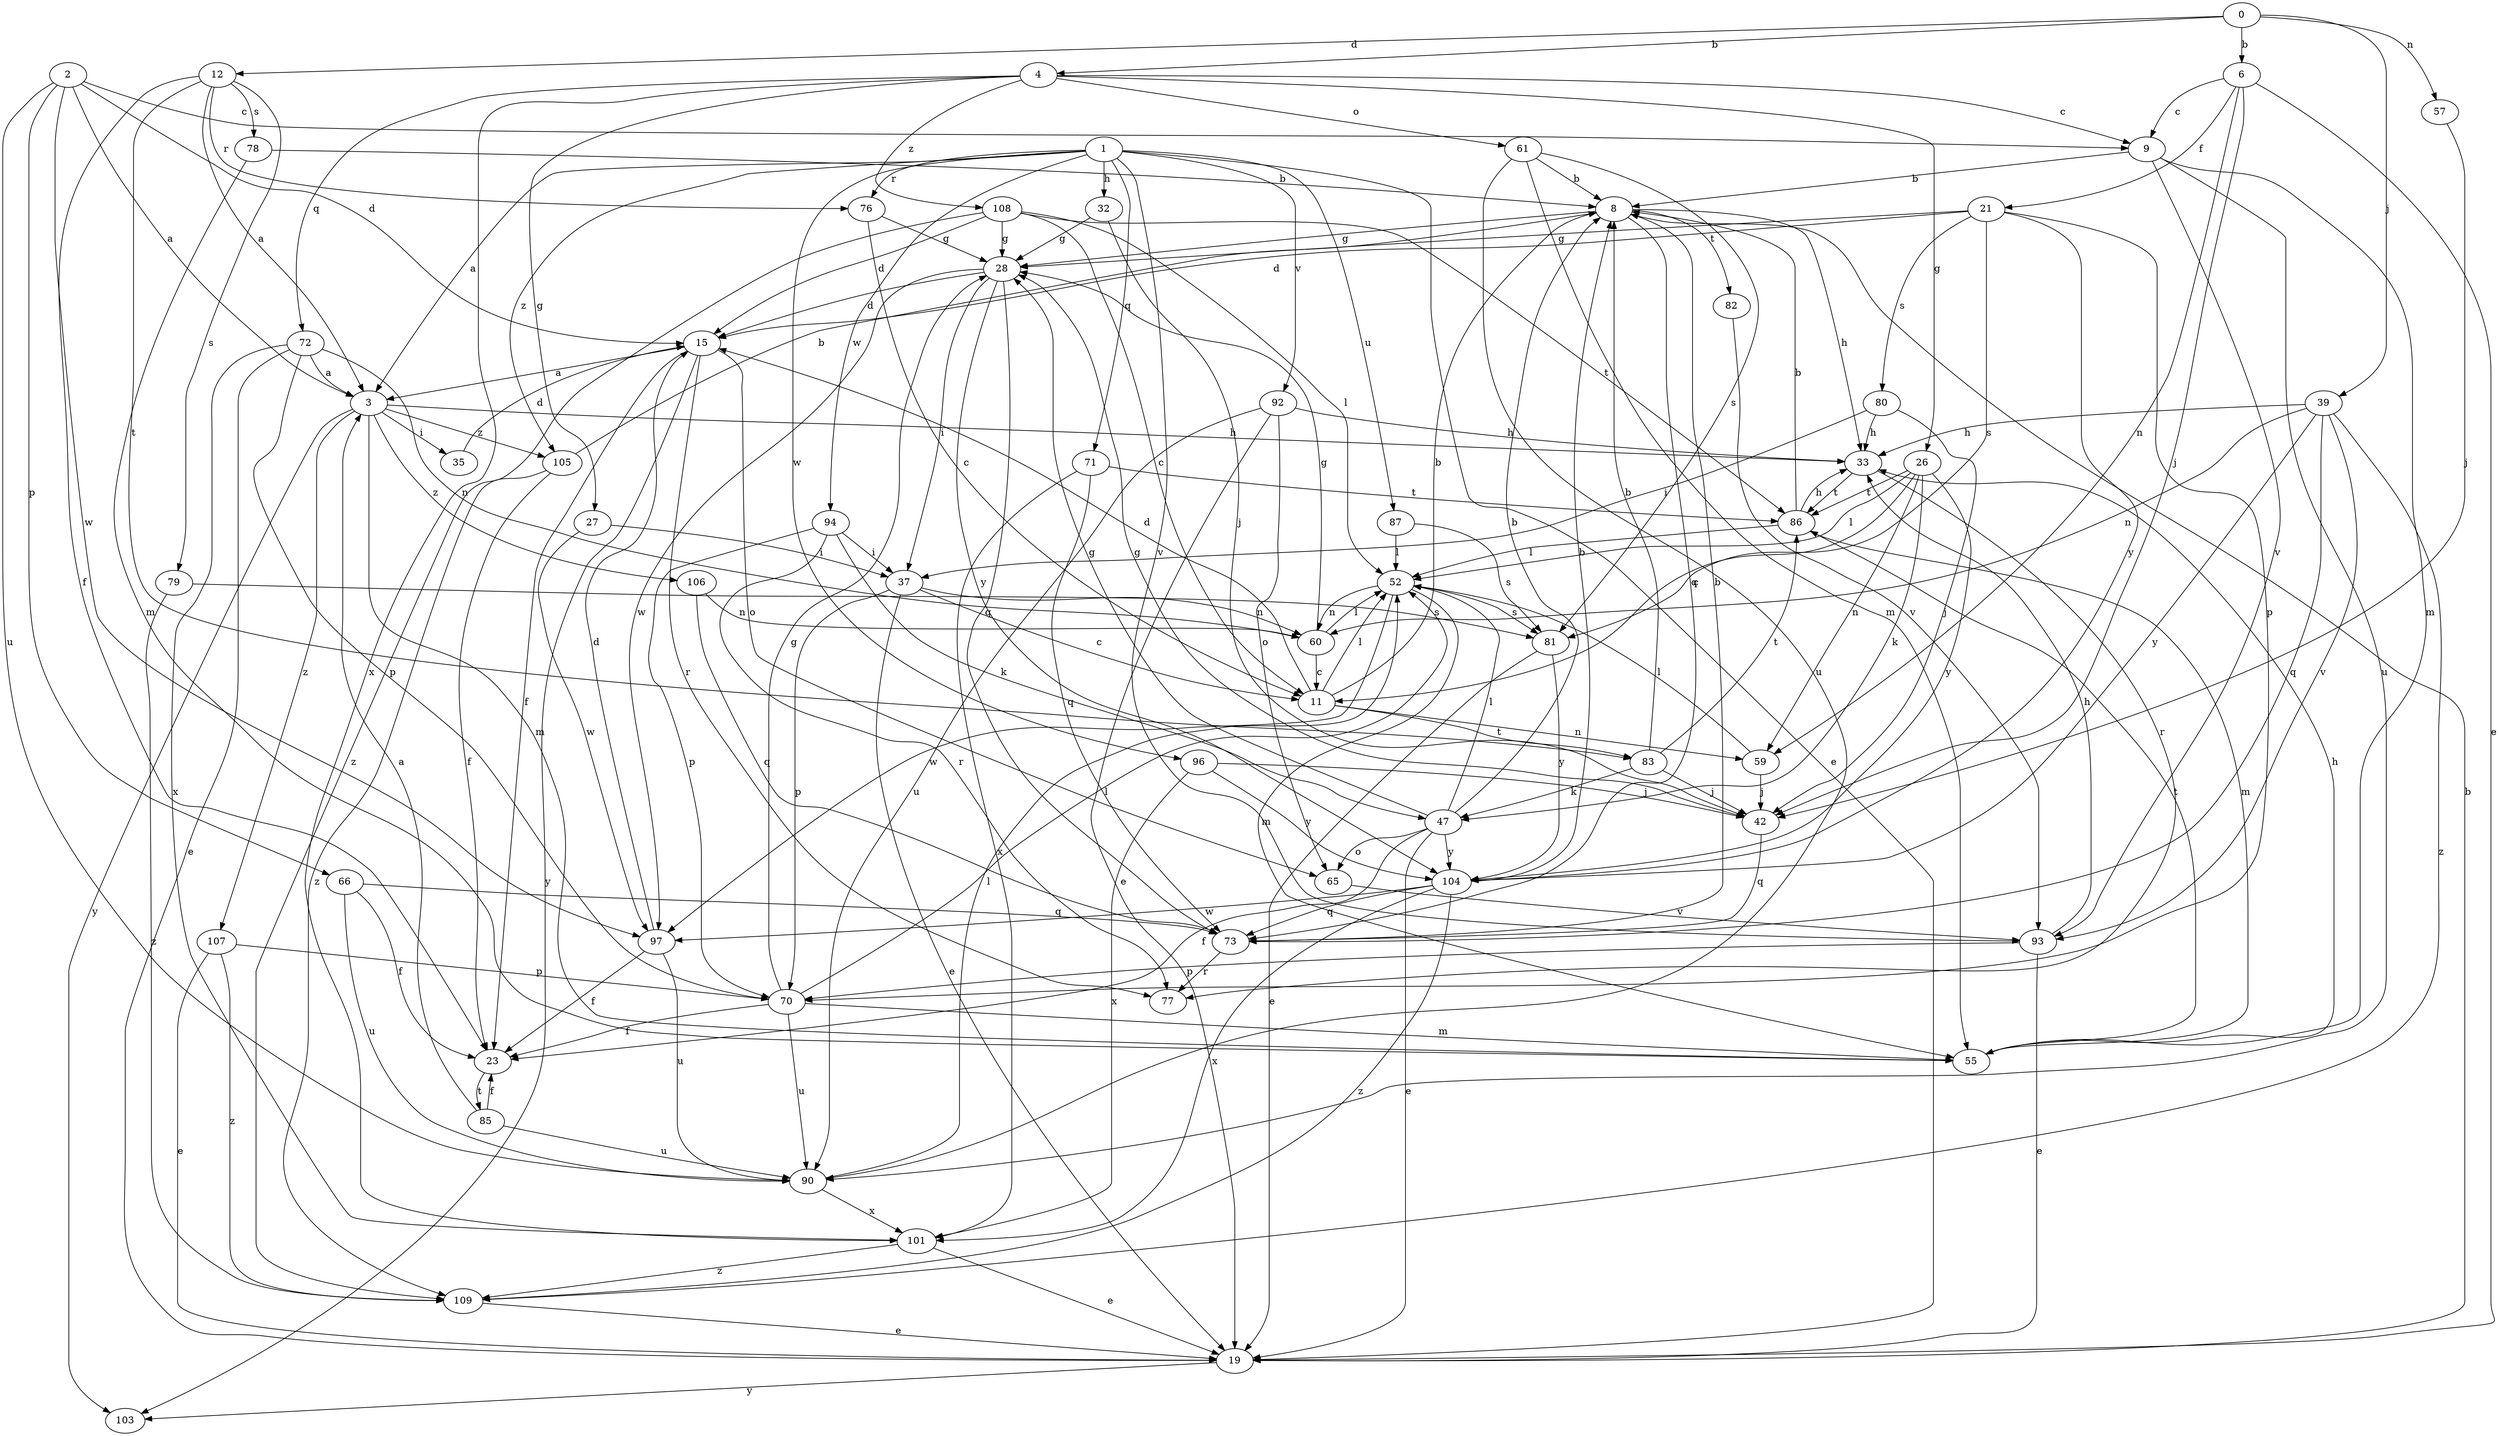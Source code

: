 strict digraph  {
0;
1;
2;
3;
4;
6;
8;
9;
11;
12;
15;
19;
21;
23;
26;
27;
28;
32;
33;
35;
37;
39;
42;
47;
52;
55;
57;
59;
60;
61;
65;
66;
70;
71;
72;
73;
76;
77;
78;
79;
80;
81;
82;
83;
85;
86;
87;
90;
92;
93;
94;
96;
97;
101;
103;
104;
105;
106;
107;
108;
109;
0 -> 4  [label=b];
0 -> 6  [label=b];
0 -> 12  [label=d];
0 -> 39  [label=j];
0 -> 57  [label=n];
1 -> 3  [label=a];
1 -> 19  [label=e];
1 -> 32  [label=h];
1 -> 71  [label=q];
1 -> 76  [label=r];
1 -> 87  [label=u];
1 -> 92  [label=v];
1 -> 93  [label=v];
1 -> 94  [label=w];
1 -> 96  [label=w];
1 -> 105  [label=z];
2 -> 3  [label=a];
2 -> 9  [label=c];
2 -> 15  [label=d];
2 -> 66  [label=p];
2 -> 90  [label=u];
2 -> 97  [label=w];
3 -> 33  [label=h];
3 -> 35  [label=i];
3 -> 55  [label=m];
3 -> 103  [label=y];
3 -> 105  [label=z];
3 -> 106  [label=z];
3 -> 107  [label=z];
4 -> 9  [label=c];
4 -> 26  [label=g];
4 -> 27  [label=g];
4 -> 61  [label=o];
4 -> 72  [label=q];
4 -> 101  [label=x];
4 -> 108  [label=z];
6 -> 9  [label=c];
6 -> 19  [label=e];
6 -> 21  [label=f];
6 -> 42  [label=j];
6 -> 59  [label=n];
8 -> 28  [label=g];
8 -> 33  [label=h];
8 -> 73  [label=q];
8 -> 82  [label=t];
9 -> 8  [label=b];
9 -> 55  [label=m];
9 -> 90  [label=u];
9 -> 93  [label=v];
11 -> 8  [label=b];
11 -> 15  [label=d];
11 -> 52  [label=l];
11 -> 59  [label=n];
11 -> 83  [label=t];
12 -> 3  [label=a];
12 -> 23  [label=f];
12 -> 76  [label=r];
12 -> 78  [label=s];
12 -> 79  [label=s];
12 -> 83  [label=t];
15 -> 3  [label=a];
15 -> 23  [label=f];
15 -> 65  [label=o];
15 -> 77  [label=r];
15 -> 103  [label=y];
19 -> 8  [label=b];
19 -> 103  [label=y];
21 -> 15  [label=d];
21 -> 28  [label=g];
21 -> 70  [label=p];
21 -> 80  [label=s];
21 -> 81  [label=s];
21 -> 104  [label=y];
23 -> 85  [label=t];
26 -> 11  [label=c];
26 -> 47  [label=k];
26 -> 52  [label=l];
26 -> 59  [label=n];
26 -> 86  [label=t];
26 -> 104  [label=y];
27 -> 37  [label=i];
27 -> 97  [label=w];
28 -> 15  [label=d];
28 -> 37  [label=i];
28 -> 73  [label=q];
28 -> 97  [label=w];
28 -> 104  [label=y];
32 -> 28  [label=g];
32 -> 42  [label=j];
33 -> 77  [label=r];
33 -> 86  [label=t];
35 -> 15  [label=d];
37 -> 11  [label=c];
37 -> 19  [label=e];
37 -> 60  [label=n];
37 -> 70  [label=p];
39 -> 33  [label=h];
39 -> 60  [label=n];
39 -> 73  [label=q];
39 -> 93  [label=v];
39 -> 104  [label=y];
39 -> 109  [label=z];
42 -> 28  [label=g];
42 -> 73  [label=q];
47 -> 8  [label=b];
47 -> 19  [label=e];
47 -> 23  [label=f];
47 -> 28  [label=g];
47 -> 52  [label=l];
47 -> 65  [label=o];
47 -> 104  [label=y];
52 -> 55  [label=m];
52 -> 60  [label=n];
52 -> 81  [label=s];
52 -> 97  [label=w];
55 -> 33  [label=h];
55 -> 86  [label=t];
57 -> 42  [label=j];
59 -> 42  [label=j];
59 -> 52  [label=l];
60 -> 11  [label=c];
60 -> 28  [label=g];
60 -> 52  [label=l];
61 -> 8  [label=b];
61 -> 55  [label=m];
61 -> 81  [label=s];
61 -> 90  [label=u];
65 -> 93  [label=v];
66 -> 23  [label=f];
66 -> 73  [label=q];
66 -> 90  [label=u];
70 -> 23  [label=f];
70 -> 28  [label=g];
70 -> 52  [label=l];
70 -> 55  [label=m];
70 -> 90  [label=u];
71 -> 73  [label=q];
71 -> 86  [label=t];
71 -> 101  [label=x];
72 -> 3  [label=a];
72 -> 19  [label=e];
72 -> 60  [label=n];
72 -> 70  [label=p];
72 -> 101  [label=x];
73 -> 8  [label=b];
73 -> 77  [label=r];
76 -> 11  [label=c];
76 -> 28  [label=g];
78 -> 8  [label=b];
78 -> 55  [label=m];
79 -> 81  [label=s];
79 -> 109  [label=z];
80 -> 33  [label=h];
80 -> 37  [label=i];
80 -> 42  [label=j];
81 -> 19  [label=e];
81 -> 104  [label=y];
82 -> 93  [label=v];
83 -> 8  [label=b];
83 -> 42  [label=j];
83 -> 47  [label=k];
83 -> 86  [label=t];
85 -> 3  [label=a];
85 -> 23  [label=f];
85 -> 90  [label=u];
86 -> 8  [label=b];
86 -> 33  [label=h];
86 -> 52  [label=l];
86 -> 55  [label=m];
87 -> 52  [label=l];
87 -> 81  [label=s];
90 -> 52  [label=l];
90 -> 101  [label=x];
92 -> 19  [label=e];
92 -> 33  [label=h];
92 -> 65  [label=o];
92 -> 90  [label=u];
93 -> 19  [label=e];
93 -> 33  [label=h];
93 -> 70  [label=p];
94 -> 37  [label=i];
94 -> 47  [label=k];
94 -> 70  [label=p];
94 -> 77  [label=r];
96 -> 42  [label=j];
96 -> 101  [label=x];
96 -> 104  [label=y];
97 -> 15  [label=d];
97 -> 23  [label=f];
97 -> 90  [label=u];
101 -> 19  [label=e];
101 -> 109  [label=z];
104 -> 8  [label=b];
104 -> 73  [label=q];
104 -> 97  [label=w];
104 -> 101  [label=x];
104 -> 109  [label=z];
105 -> 8  [label=b];
105 -> 23  [label=f];
105 -> 109  [label=z];
106 -> 60  [label=n];
106 -> 73  [label=q];
107 -> 19  [label=e];
107 -> 70  [label=p];
107 -> 109  [label=z];
108 -> 11  [label=c];
108 -> 15  [label=d];
108 -> 28  [label=g];
108 -> 52  [label=l];
108 -> 86  [label=t];
108 -> 109  [label=z];
109 -> 19  [label=e];
}
